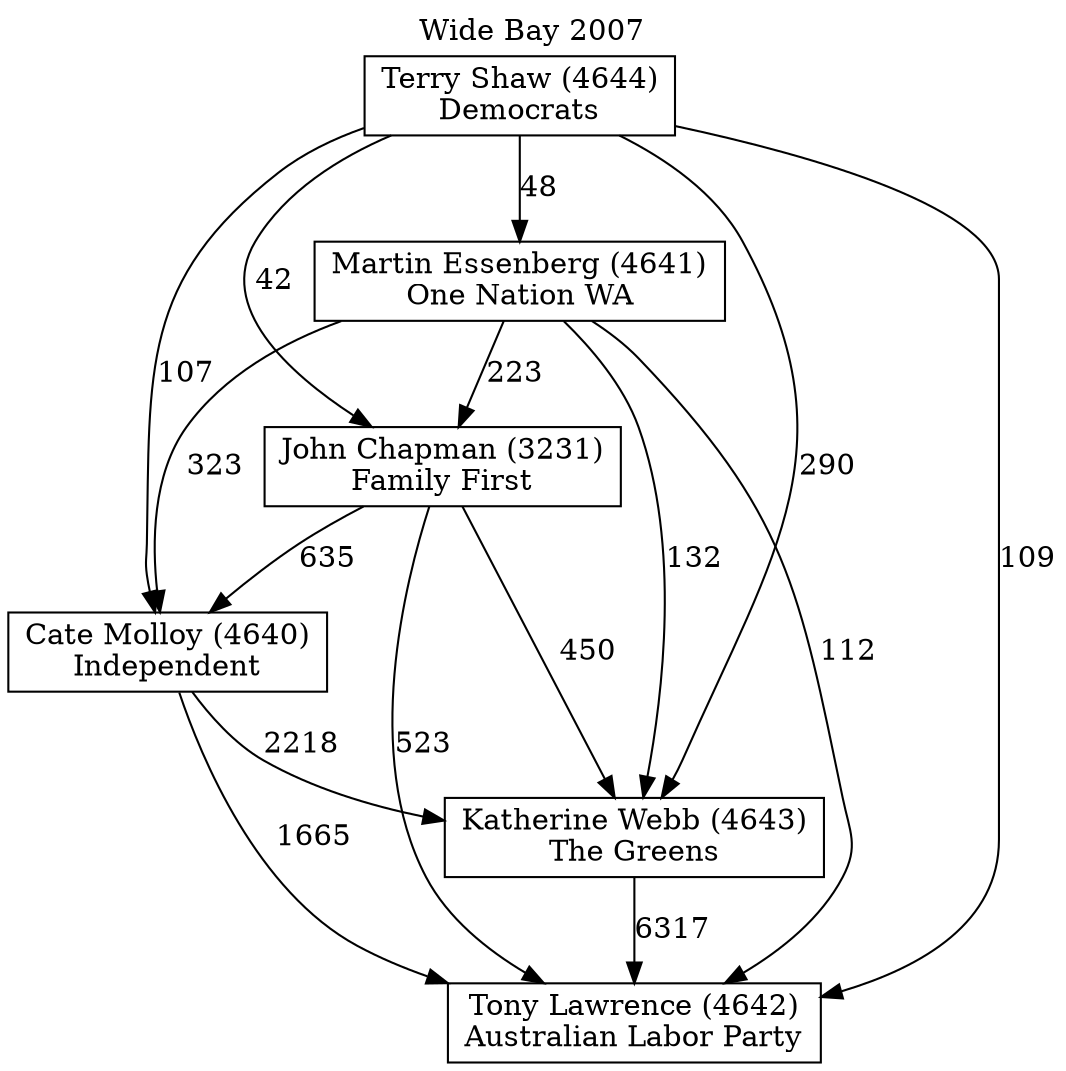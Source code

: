// House preference flow
digraph "Tony Lawrence (4642)_Wide Bay_2007" {
	graph [label="Wide Bay 2007" labelloc=t mclimit=10]
	node [shape=box]
	"Cate Molloy (4640)" [label="Cate Molloy (4640)
Independent"]
	"John Chapman (3231)" [label="John Chapman (3231)
Family First"]
	"Katherine Webb (4643)" [label="Katherine Webb (4643)
The Greens"]
	"Martin Essenberg (4641)" [label="Martin Essenberg (4641)
One Nation WA"]
	"Terry Shaw (4644)" [label="Terry Shaw (4644)
Democrats"]
	"Tony Lawrence (4642)" [label="Tony Lawrence (4642)
Australian Labor Party"]
	"Cate Molloy (4640)" -> "Katherine Webb (4643)" [label=2218]
	"Cate Molloy (4640)" -> "Tony Lawrence (4642)" [label=1665]
	"John Chapman (3231)" -> "Cate Molloy (4640)" [label=635]
	"John Chapman (3231)" -> "Katherine Webb (4643)" [label=450]
	"John Chapman (3231)" -> "Tony Lawrence (4642)" [label=523]
	"Katherine Webb (4643)" -> "Tony Lawrence (4642)" [label=6317]
	"Martin Essenberg (4641)" -> "Cate Molloy (4640)" [label=323]
	"Martin Essenberg (4641)" -> "John Chapman (3231)" [label=223]
	"Martin Essenberg (4641)" -> "Katherine Webb (4643)" [label=132]
	"Martin Essenberg (4641)" -> "Tony Lawrence (4642)" [label=112]
	"Terry Shaw (4644)" -> "Cate Molloy (4640)" [label=107]
	"Terry Shaw (4644)" -> "John Chapman (3231)" [label=42]
	"Terry Shaw (4644)" -> "Katherine Webb (4643)" [label=290]
	"Terry Shaw (4644)" -> "Martin Essenberg (4641)" [label=48]
	"Terry Shaw (4644)" -> "Tony Lawrence (4642)" [label=109]
}
